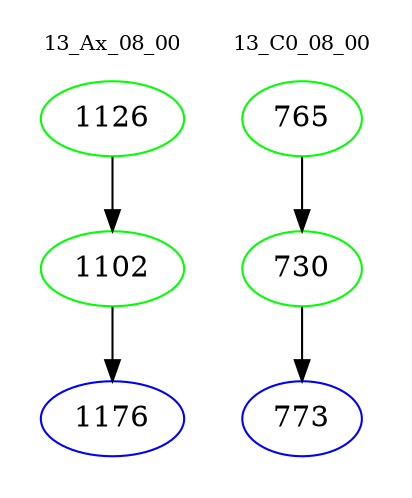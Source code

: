digraph{
subgraph cluster_0 {
color = white
label = "13_Ax_08_00";
fontsize=10;
T0_1126 [label="1126", color="green"]
T0_1126 -> T0_1102 [color="black"]
T0_1102 [label="1102", color="green"]
T0_1102 -> T0_1176 [color="black"]
T0_1176 [label="1176", color="blue"]
}
subgraph cluster_1 {
color = white
label = "13_C0_08_00";
fontsize=10;
T1_765 [label="765", color="green"]
T1_765 -> T1_730 [color="black"]
T1_730 [label="730", color="green"]
T1_730 -> T1_773 [color="black"]
T1_773 [label="773", color="blue"]
}
}
